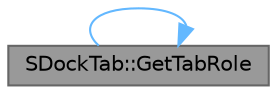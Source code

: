 digraph "SDockTab::GetTabRole"
{
 // INTERACTIVE_SVG=YES
 // LATEX_PDF_SIZE
  bgcolor="transparent";
  edge [fontname=Helvetica,fontsize=10,labelfontname=Helvetica,labelfontsize=10];
  node [fontname=Helvetica,fontsize=10,shape=box,height=0.2,width=0.4];
  rankdir="LR";
  Node1 [id="Node000001",label="SDockTab::GetTabRole",height=0.2,width=0.4,color="gray40", fillcolor="grey60", style="filled", fontcolor="black",tooltip="Is this an MajorTab?"];
  Node1 -> Node1 [id="edge1_Node000001_Node000001",color="steelblue1",style="solid",tooltip=" "];
}
